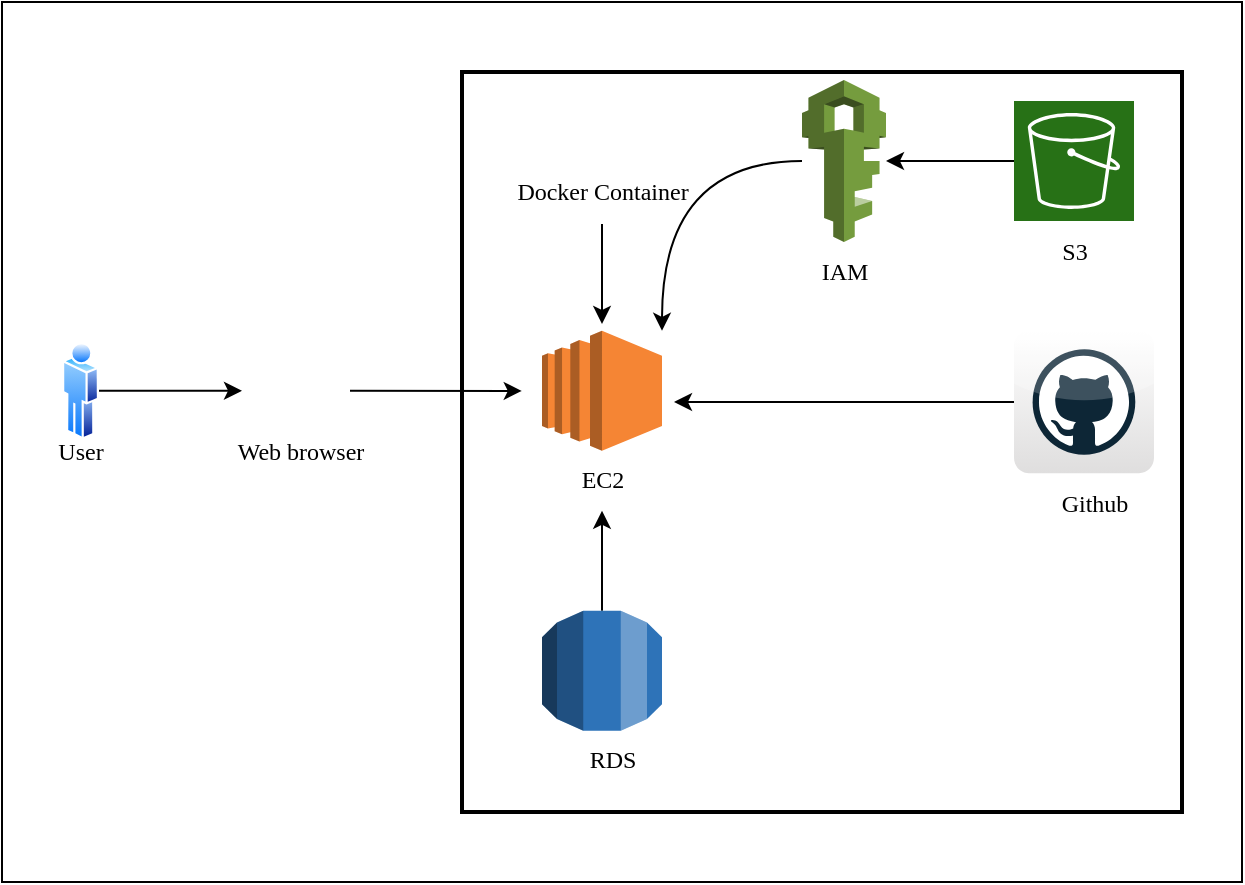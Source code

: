 <mxfile version="21.0.6" type="device"><diagram name="Page-1" id="Id1SswM931P22lJNHsy0"><mxGraphModel dx="956" dy="552" grid="1" gridSize="10" guides="1" tooltips="1" connect="1" arrows="1" fold="1" page="1" pageScale="1" pageWidth="850" pageHeight="1100" math="0" shadow="0"><root><mxCell id="0"/><mxCell id="1" parent="0"/><mxCell id="U73Qtsr0c1e4B7oH3E53-1" value="" style="rounded=0;whiteSpace=wrap;html=1;" parent="1" vertex="1"><mxGeometry x="100" y="80" width="620" height="440" as="geometry"/></mxCell><mxCell id="U73Qtsr0c1e4B7oH3E53-2" value="" style="outlineConnect=0;dashed=0;verticalLabelPosition=bottom;verticalAlign=top;align=center;html=1;shape=mxgraph.aws3.ec2;fillColor=#F58534;gradientColor=none;" parent="1" vertex="1"><mxGeometry x="370" y="244.4" width="60" height="60" as="geometry"/></mxCell><mxCell id="U73Qtsr0c1e4B7oH3E53-29" style="edgeStyle=orthogonalEdgeStyle;curved=1;rounded=0;orthogonalLoop=1;jettySize=auto;html=1;fontFamily=Times New Roman;" parent="1" edge="1" target="U73Qtsr0c1e4B7oH3E53-2"><mxGeometry relative="1" as="geometry"><mxPoint x="500" y="159.503" as="sourcePoint"/><mxPoint x="300" y="244.37" as="targetPoint"/><Array as="points"><mxPoint x="430" y="160"/></Array></mxGeometry></mxCell><mxCell id="Etm6XATG6xd11YUddY9Y-3" value="" style="edgeStyle=orthogonalEdgeStyle;rounded=0;orthogonalLoop=1;jettySize=auto;html=1;" edge="1" parent="1" source="U73Qtsr0c1e4B7oH3E53-5" target="Etm6XATG6xd11YUddY9Y-1"><mxGeometry relative="1" as="geometry"/></mxCell><mxCell id="U73Qtsr0c1e4B7oH3E53-5" value="" style="sketch=0;points=[[0,0,0],[0.25,0,0],[0.5,0,0],[0.75,0,0],[1,0,0],[0,1,0],[0.25,1,0],[0.5,1,0],[0.75,1,0],[1,1,0],[0,0.25,0],[0,0.5,0],[0,0.75,0],[1,0.25,0],[1,0.5,0],[1,0.75,0]];outlineConnect=0;fontColor=#232F3E;gradientColor=none;gradientDirection=north;fillColor=#277116;strokeColor=#ffffff;dashed=0;verticalLabelPosition=bottom;verticalAlign=top;align=center;html=1;fontSize=12;fontStyle=0;aspect=fixed;shape=mxgraph.aws4.resourceIcon;resIcon=mxgraph.aws4.s3;labelBackgroundColor=default;labelBorderColor=none;fontFamily=Times New Roman;strokeWidth=2;" parent="1" vertex="1"><mxGeometry x="606" y="129.5" width="60" height="60" as="geometry"/></mxCell><mxCell id="U73Qtsr0c1e4B7oH3E53-26" style="edgeStyle=orthogonalEdgeStyle;rounded=0;orthogonalLoop=1;jettySize=auto;html=1;fontFamily=Times New Roman;" parent="1" edge="1"><mxGeometry relative="1" as="geometry"><mxPoint x="621" y="280" as="sourcePoint"/><mxPoint x="436" y="280" as="targetPoint"/><Array as="points"><mxPoint x="476" y="280"/><mxPoint x="476" y="280"/></Array></mxGeometry></mxCell><mxCell id="U73Qtsr0c1e4B7oH3E53-11" value="" style="dashed=0;outlineConnect=0;html=1;align=center;labelPosition=center;verticalLabelPosition=bottom;verticalAlign=top;shape=mxgraph.webicons.github;gradientColor=#DFDEDE;labelBackgroundColor=none;labelBorderColor=#FFFFFF;fontFamily=Times New Roman;" parent="1" vertex="1"><mxGeometry x="606" y="244.4" width="70" height="71.2" as="geometry"/></mxCell><mxCell id="U73Qtsr0c1e4B7oH3E53-12" value="Github" style="text;html=1;align=center;verticalAlign=middle;resizable=0;points=[];autosize=1;strokeColor=none;fillColor=none;fontFamily=Times New Roman;" parent="1" vertex="1"><mxGeometry x="616" y="315.6" width="60" height="30" as="geometry"/></mxCell><mxCell id="U73Qtsr0c1e4B7oH3E53-23" style="edgeStyle=orthogonalEdgeStyle;rounded=0;orthogonalLoop=1;jettySize=auto;html=1;fontFamily=Times New Roman;" parent="1" source="U73Qtsr0c1e4B7oH3E53-15" target="U73Qtsr0c1e4B7oH3E53-21" edge="1"><mxGeometry relative="1" as="geometry"/></mxCell><mxCell id="U73Qtsr0c1e4B7oH3E53-15" value="" style="outlineConnect=0;dashed=0;verticalLabelPosition=bottom;verticalAlign=top;align=center;html=1;shape=mxgraph.aws3.rds;fillColor=#2E73B8;gradientColor=none;labelBackgroundColor=none;labelBorderColor=#FFFFFF;fontFamily=Times New Roman;" parent="1" vertex="1"><mxGeometry x="370" y="384.4" width="60" height="60" as="geometry"/></mxCell><mxCell id="U73Qtsr0c1e4B7oH3E53-20" value="RDS" style="text;html=1;align=center;verticalAlign=middle;resizable=0;points=[];autosize=1;strokeColor=none;fillColor=none;fontFamily=Times New Roman;" parent="1" vertex="1"><mxGeometry x="380" y="444.4" width="50" height="30" as="geometry"/></mxCell><mxCell id="U73Qtsr0c1e4B7oH3E53-21" value="EC2" style="text;html=1;align=center;verticalAlign=middle;resizable=0;points=[];autosize=1;strokeColor=none;fillColor=none;fontFamily=Times New Roman;" parent="1" vertex="1"><mxGeometry x="380" y="304.4" width="40" height="30" as="geometry"/></mxCell><mxCell id="U73Qtsr0c1e4B7oH3E53-27" value="" style="edgeStyle=orthogonalEdgeStyle;rounded=0;orthogonalLoop=1;jettySize=auto;html=1;fontFamily=Times New Roman;" parent="1" edge="1"><mxGeometry relative="1" as="geometry"><mxPoint x="400" y="201" as="sourcePoint"/><mxPoint x="400" y="241" as="targetPoint"/><Array as="points"><mxPoint x="400" y="191"/><mxPoint x="400" y="191"/></Array></mxGeometry></mxCell><mxCell id="U73Qtsr0c1e4B7oH3E53-22" value="S3" style="text;html=1;align=center;verticalAlign=middle;resizable=0;points=[];autosize=1;strokeColor=none;fillColor=none;fontFamily=Times New Roman;" parent="1" vertex="1"><mxGeometry x="616" y="189.5" width="40" height="30" as="geometry"/></mxCell><mxCell id="U73Qtsr0c1e4B7oH3E53-30" value="" style="rounded=0;whiteSpace=wrap;html=1;labelBackgroundColor=none;labelBorderColor=#FFFFFF;fontFamily=Times New Roman;fillColor=none;strokeWidth=2;" parent="1" vertex="1"><mxGeometry x="330" y="115.0" width="360" height="370" as="geometry"/></mxCell><mxCell id="U73Qtsr0c1e4B7oH3E53-38" style="edgeStyle=none;rounded=0;orthogonalLoop=1;jettySize=auto;html=1;entryX=0.083;entryY=0.431;entryDx=0;entryDy=0;entryPerimeter=0;fontFamily=Times New Roman;" parent="1" source="U73Qtsr0c1e4B7oH3E53-31" target="U73Qtsr0c1e4B7oH3E53-30" edge="1"><mxGeometry relative="1" as="geometry"/></mxCell><mxCell id="U73Qtsr0c1e4B7oH3E53-31" value="" style="shape=image;html=1;verticalAlign=top;verticalLabelPosition=bottom;labelBackgroundColor=#ffffff;imageAspect=0;aspect=fixed;image=https://cdn2.iconfinder.com/data/icons/whcompare-isometric-web-hosting-servers/50/web-browser-on-laptop-128.png;labelBorderColor=#FFFFFF;fontFamily=Times New Roman;fillColor=none;" parent="1" vertex="1"><mxGeometry x="220" y="247.4" width="54" height="54" as="geometry"/></mxCell><mxCell id="U73Qtsr0c1e4B7oH3E53-39" style="edgeStyle=none;rounded=0;orthogonalLoop=1;jettySize=auto;html=1;fontFamily=Times New Roman;" parent="1" source="U73Qtsr0c1e4B7oH3E53-33" target="U73Qtsr0c1e4B7oH3E53-31" edge="1"><mxGeometry relative="1" as="geometry"/></mxCell><mxCell id="U73Qtsr0c1e4B7oH3E53-33" value="" style="aspect=fixed;perimeter=ellipsePerimeter;html=1;align=center;shadow=0;dashed=0;spacingTop=3;image;image=img/lib/active_directory/user.svg;labelBackgroundColor=none;labelBorderColor=#FFFFFF;fontFamily=Times New Roman;fillColor=none;" parent="1" vertex="1"><mxGeometry x="130" y="249.4" width="18.5" height="50" as="geometry"/></mxCell><mxCell id="U73Qtsr0c1e4B7oH3E53-36" value="User" style="text;html=1;align=center;verticalAlign=middle;resizable=0;points=[];autosize=1;strokeColor=none;fillColor=none;fontFamily=Times New Roman;" parent="1" vertex="1"><mxGeometry x="114.25" y="290.0" width="50" height="30" as="geometry"/></mxCell><mxCell id="U73Qtsr0c1e4B7oH3E53-37" value="Web browser" style="text;html=1;align=center;verticalAlign=middle;resizable=0;points=[];autosize=1;strokeColor=none;fillColor=none;fontFamily=Times New Roman;" parent="1" vertex="1"><mxGeometry x="204" y="290.0" width="90" height="30" as="geometry"/></mxCell><mxCell id="U73Qtsr0c1e4B7oH3E53-44" value="Docker Container" style="text;html=1;align=center;verticalAlign=middle;resizable=0;points=[];autosize=1;strokeColor=none;fillColor=none;fontFamily=Times New Roman;" parent="1" vertex="1"><mxGeometry x="345" y="159.5" width="110" height="30" as="geometry"/></mxCell><mxCell id="U73Qtsr0c1e4B7oH3E53-45" value="" style="shape=image;html=1;verticalAlign=top;verticalLabelPosition=bottom;labelBackgroundColor=#ffffff;imageAspect=0;aspect=fixed;image=https://cdn1.iconfinder.com/data/icons/unicons-line-vol-3/24/docker-128.png;labelBorderColor=#FFFFFF;strokeWidth=2;fontFamily=Times New Roman;fillColor=none;" parent="1" vertex="1"><mxGeometry x="370" y="110" width="68" height="68" as="geometry"/></mxCell><mxCell id="Etm6XATG6xd11YUddY9Y-1" value="" style="outlineConnect=0;dashed=0;verticalLabelPosition=bottom;verticalAlign=top;align=center;html=1;shape=mxgraph.aws3.iam;fillColor=#759C3E;gradientColor=none;" vertex="1" parent="1"><mxGeometry x="500" y="119" width="42" height="81" as="geometry"/></mxCell><mxCell id="Etm6XATG6xd11YUddY9Y-4" value="IAM" style="text;html=1;align=center;verticalAlign=middle;resizable=0;points=[];autosize=1;strokeColor=none;fillColor=none;fontFamily=Times New Roman;" vertex="1" parent="1"><mxGeometry x="496" y="200.0" width="50" height="30" as="geometry"/></mxCell></root></mxGraphModel></diagram></mxfile>